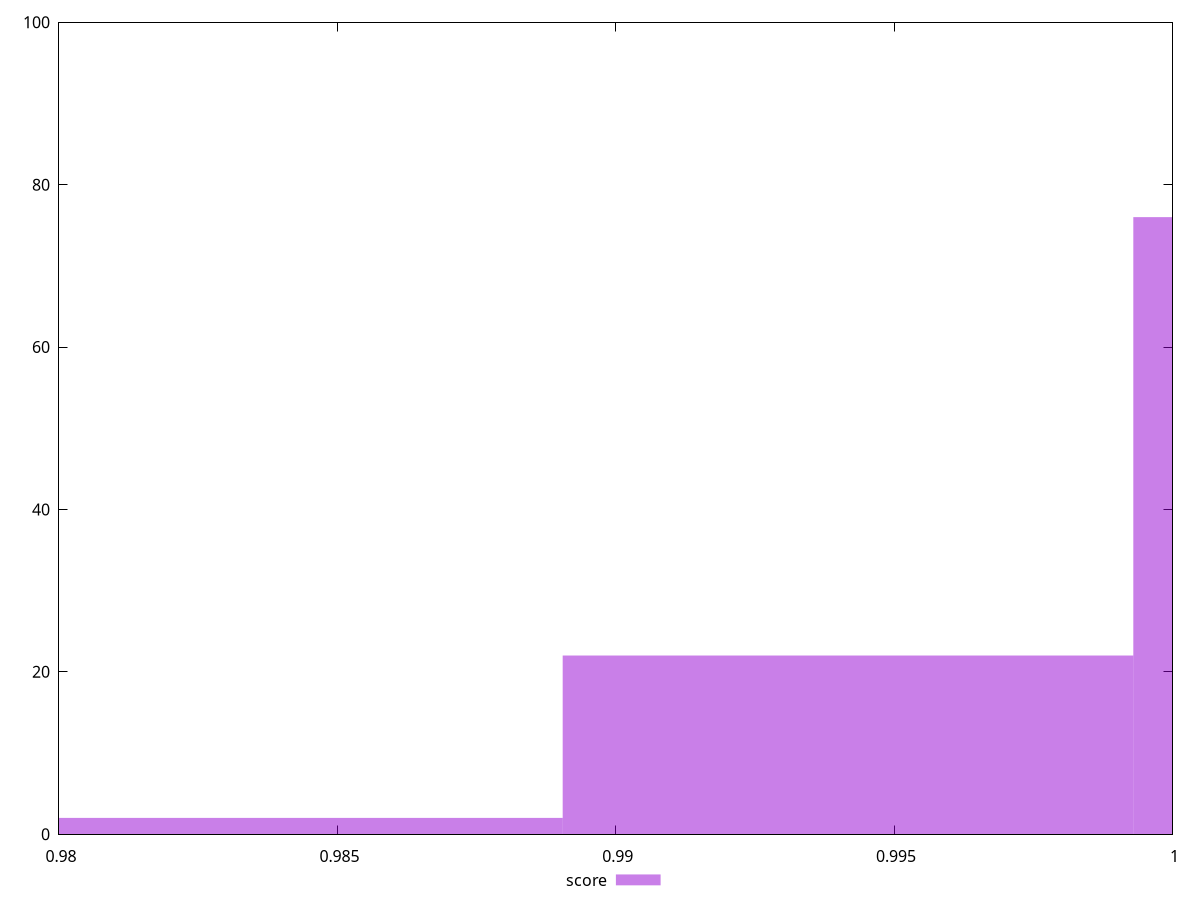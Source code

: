reset

$score <<EOF
1.0044207146987234 76
0.99417152373241 22
0.9839223327660964 2
EOF

set key outside below
set boxwidth 0.010249190966313505
set xrange [0.98:1]
set yrange [0:100]
set trange [0:100]
set style fill transparent solid 0.5 noborder
set terminal svg size 640, 490 enhanced background rgb 'white'
set output "report_00018_2021-02-10T15-25-16.877Z/max-potential-fid/samples/pages+cached+noadtech/score/histogram.svg"

plot $score title "score" with boxes

reset
